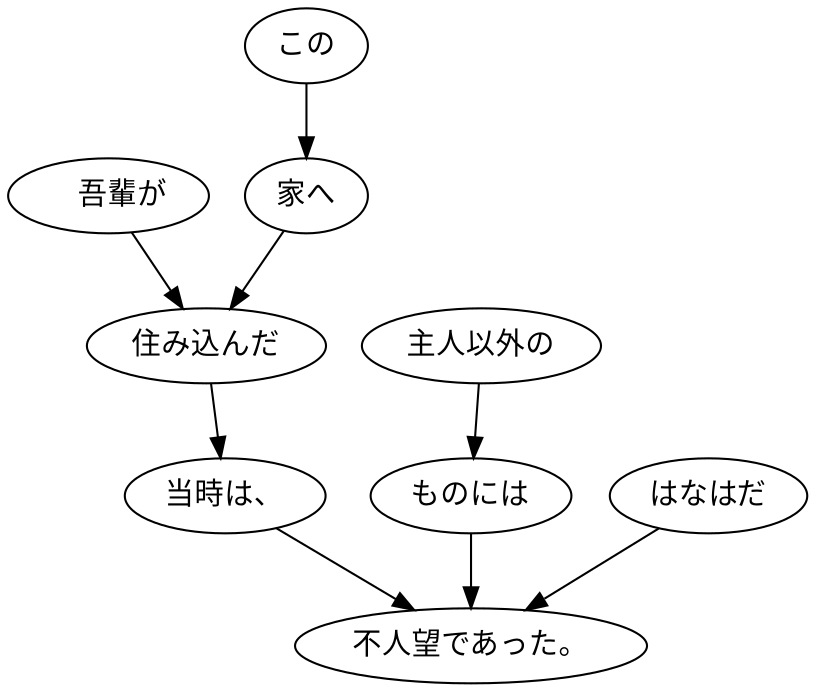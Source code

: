 digraph graph85 {
	node0 [label="　吾輩が"];
	node1 [label="この"];
	node2 [label="家へ"];
	node3 [label="住み込んだ"];
	node4 [label="当時は、"];
	node5 [label="主人以外の"];
	node6 [label="ものには"];
	node7 [label="はなはだ"];
	node8 [label="不人望であった。"];
	node0 -> node3;
	node1 -> node2;
	node2 -> node3;
	node3 -> node4;
	node4 -> node8;
	node5 -> node6;
	node6 -> node8;
	node7 -> node8;
}
